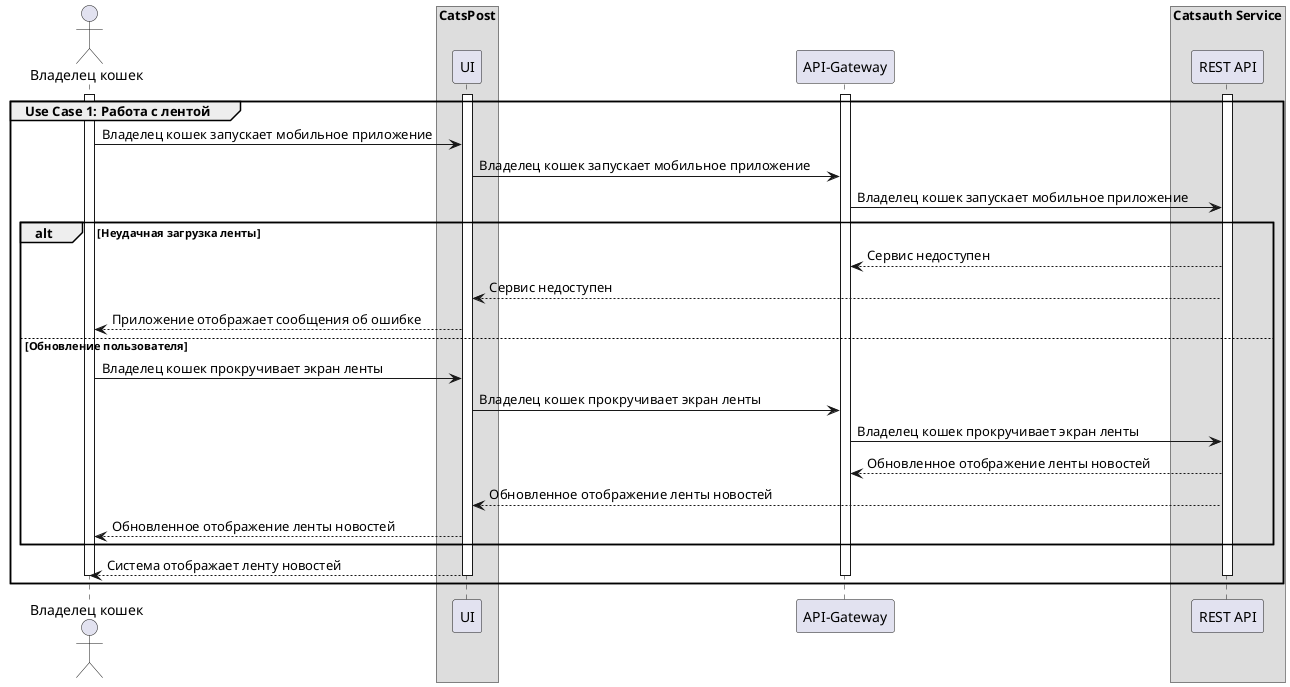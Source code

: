 @startuml
actor "Владелец кошек" as User
box "CatsPost"
    participant "UI" as UI
end box
participant "API-Gateway" as Gateway
box "Catsauth Service"
participant "REST API" as REST
end box



group Use Case 1: Работа с лентой
activate User
activate UI
activate Gateway
activate REST
User -> UI:Владелец кошек запускает мобильное приложение
UI -> Gateway:Владелец кошек запускает мобильное приложение
Gateway -> REST:Владелец кошек запускает мобильное приложение
alt Неудачная загрузка ленты
Gateway <-- REST:Сервис недоступен
UI <-- REST:Сервис недоступен
User <-- UI:Приложение отображает сообщения об ошибке
else Обновление пользователя
User -> UI:Владелец кошек прокручивает экран ленты
UI -> Gateway:Владелец кошек прокручивает экран ленты
Gateway -> REST:Владелец кошек прокручивает экран ленты
Gateway <-- REST:Обновленное отображение ленты новостей
UI <-- REST:Обновленное отображение ленты новостей
User <-- UI:Обновленное отображение ленты новостей
end
User <-- UI:Система отображает ленту новостей
deactivate User
deactivate UI
deactivate Gateway
deactivate REST
end group
@enduml